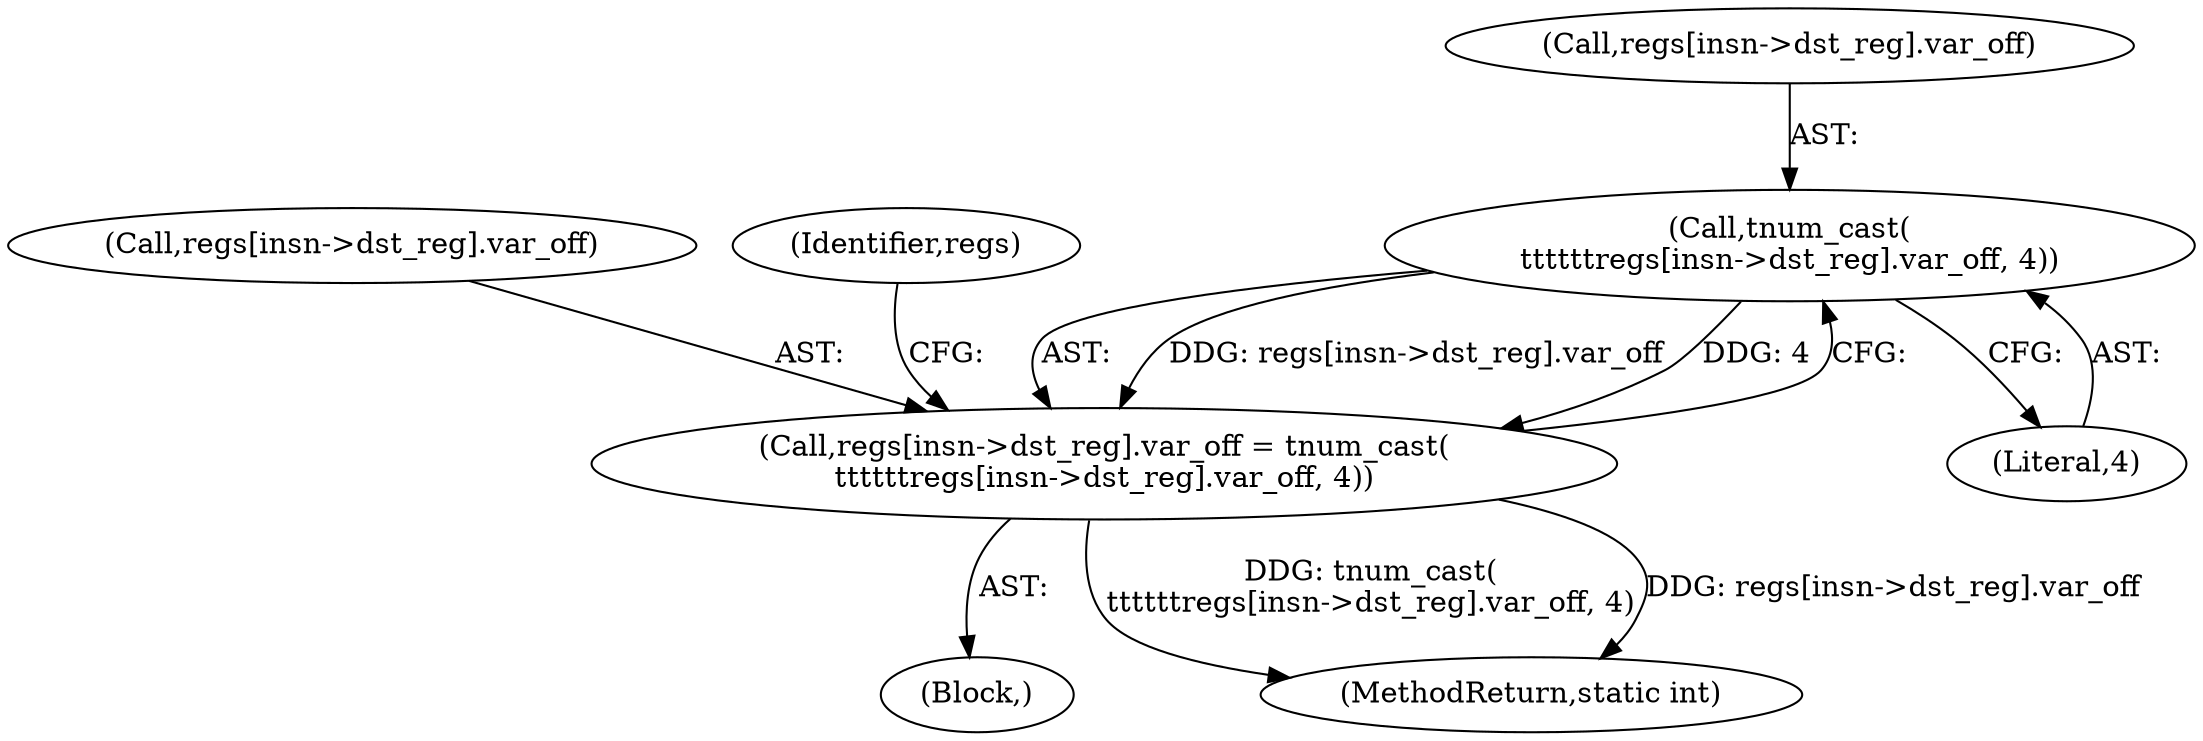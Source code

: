 digraph "0_linux_95a762e2c8c942780948091f8f2a4f32fce1ac6f@pointer" {
"1000407" [label="(Call,tnum_cast(\n\t\t\t\t\t\tregs[insn->dst_reg].var_off, 4))"];
"1000399" [label="(Call,regs[insn->dst_reg].var_off = tnum_cast(\n\t\t\t\t\t\tregs[insn->dst_reg].var_off, 4))"];
"1000400" [label="(Call,regs[insn->dst_reg].var_off)"];
"1000399" [label="(Call,regs[insn->dst_reg].var_off = tnum_cast(\n\t\t\t\t\t\tregs[insn->dst_reg].var_off, 4))"];
"1000376" [label="(Block,)"];
"1000407" [label="(Call,tnum_cast(\n\t\t\t\t\t\tregs[insn->dst_reg].var_off, 4))"];
"1000651" [label="(MethodReturn,static int)"];
"1000408" [label="(Call,regs[insn->dst_reg].var_off)"];
"1000415" [label="(Literal,4)"];
"1000419" [label="(Identifier,regs)"];
"1000407" -> "1000399"  [label="AST: "];
"1000407" -> "1000415"  [label="CFG: "];
"1000408" -> "1000407"  [label="AST: "];
"1000415" -> "1000407"  [label="AST: "];
"1000399" -> "1000407"  [label="CFG: "];
"1000407" -> "1000399"  [label="DDG: regs[insn->dst_reg].var_off"];
"1000407" -> "1000399"  [label="DDG: 4"];
"1000399" -> "1000376"  [label="AST: "];
"1000400" -> "1000399"  [label="AST: "];
"1000419" -> "1000399"  [label="CFG: "];
"1000399" -> "1000651"  [label="DDG: tnum_cast(\n\t\t\t\t\t\tregs[insn->dst_reg].var_off, 4)"];
"1000399" -> "1000651"  [label="DDG: regs[insn->dst_reg].var_off"];
}
